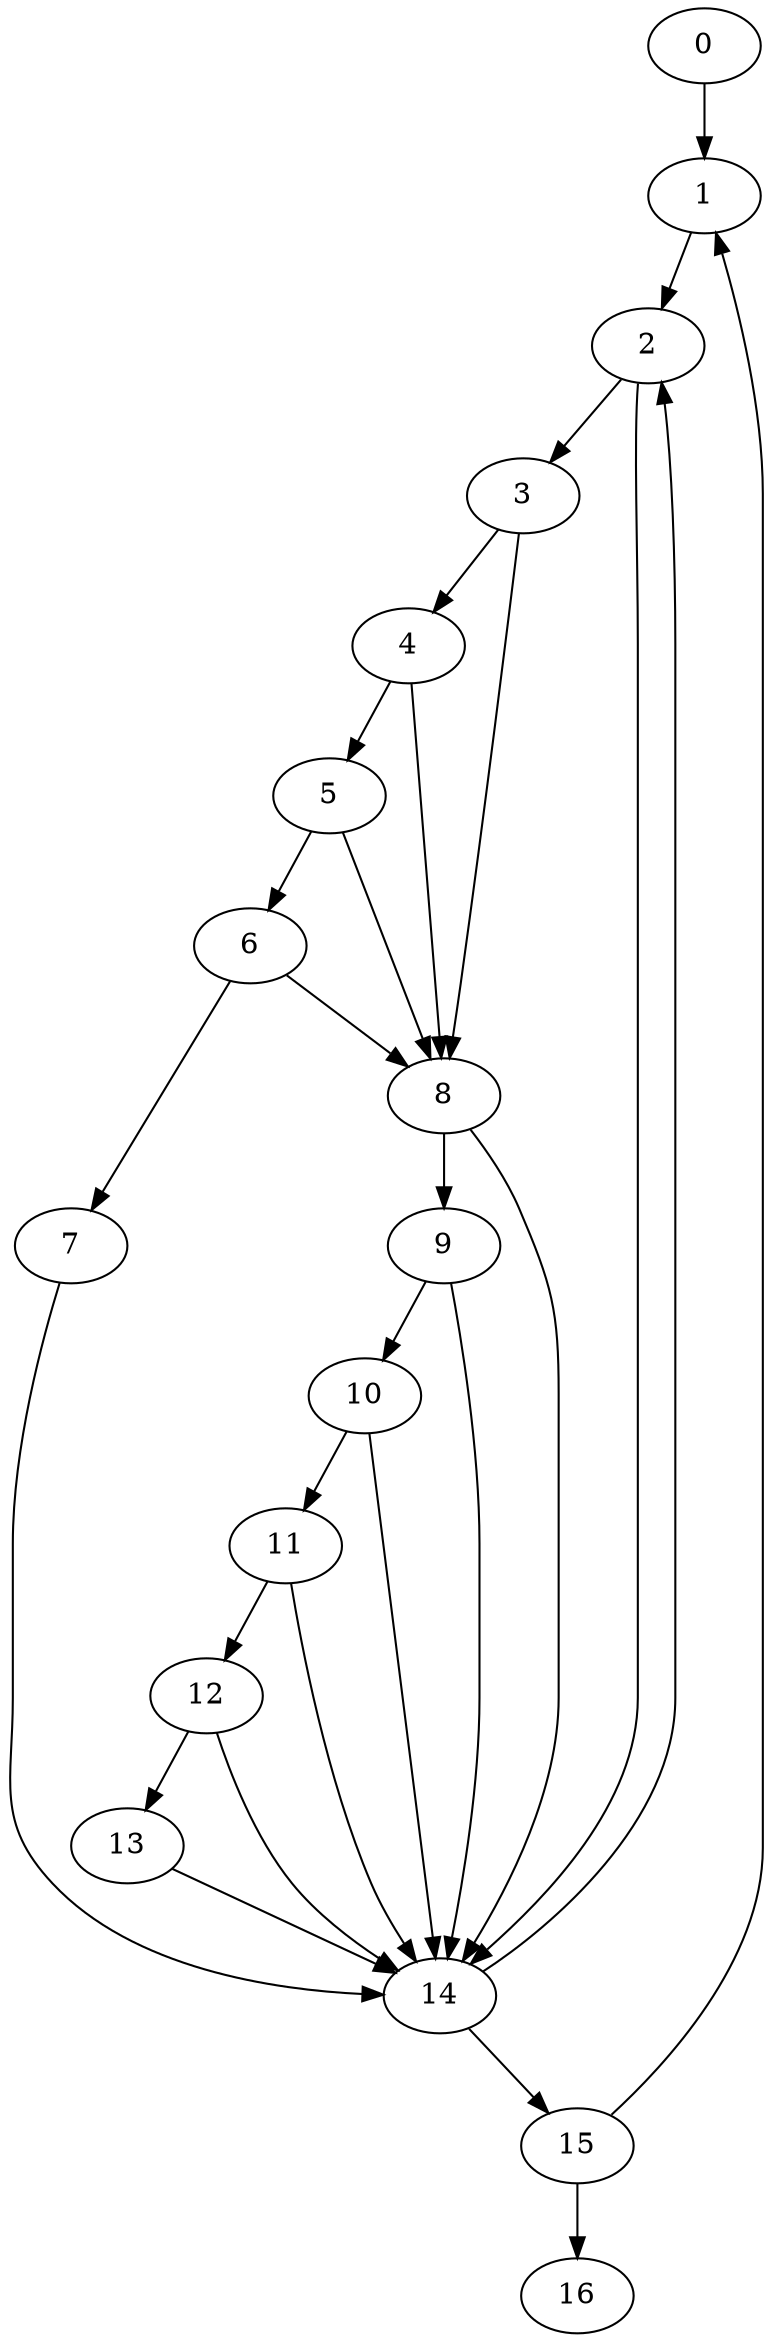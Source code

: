 digraph {
	0
	1
	2
	3
	4
	5
	6
	7
	8
	9
	10
	11
	12
	13
	14
	15
	16
	6 -> 7
	8 -> 9
	12 -> 13
	10 -> 14
	11 -> 14
	12 -> 14
	13 -> 14
	2 -> 14
	7 -> 14
	8 -> 14
	9 -> 14
	0 -> 1
	15 -> 1
	4 -> 5
	9 -> 10
	11 -> 12
	14 -> 15
	14 -> 2
	1 -> 2
	10 -> 11
	15 -> 16
	3 -> 4
	3 -> 8
	4 -> 8
	5 -> 8
	6 -> 8
	2 -> 3
	5 -> 6
}
